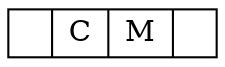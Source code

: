 digraph one {
	node [shape = record, height=.1];
	node0[label = "<f0> | <f1> C | <f2> M | <f3> "];

}